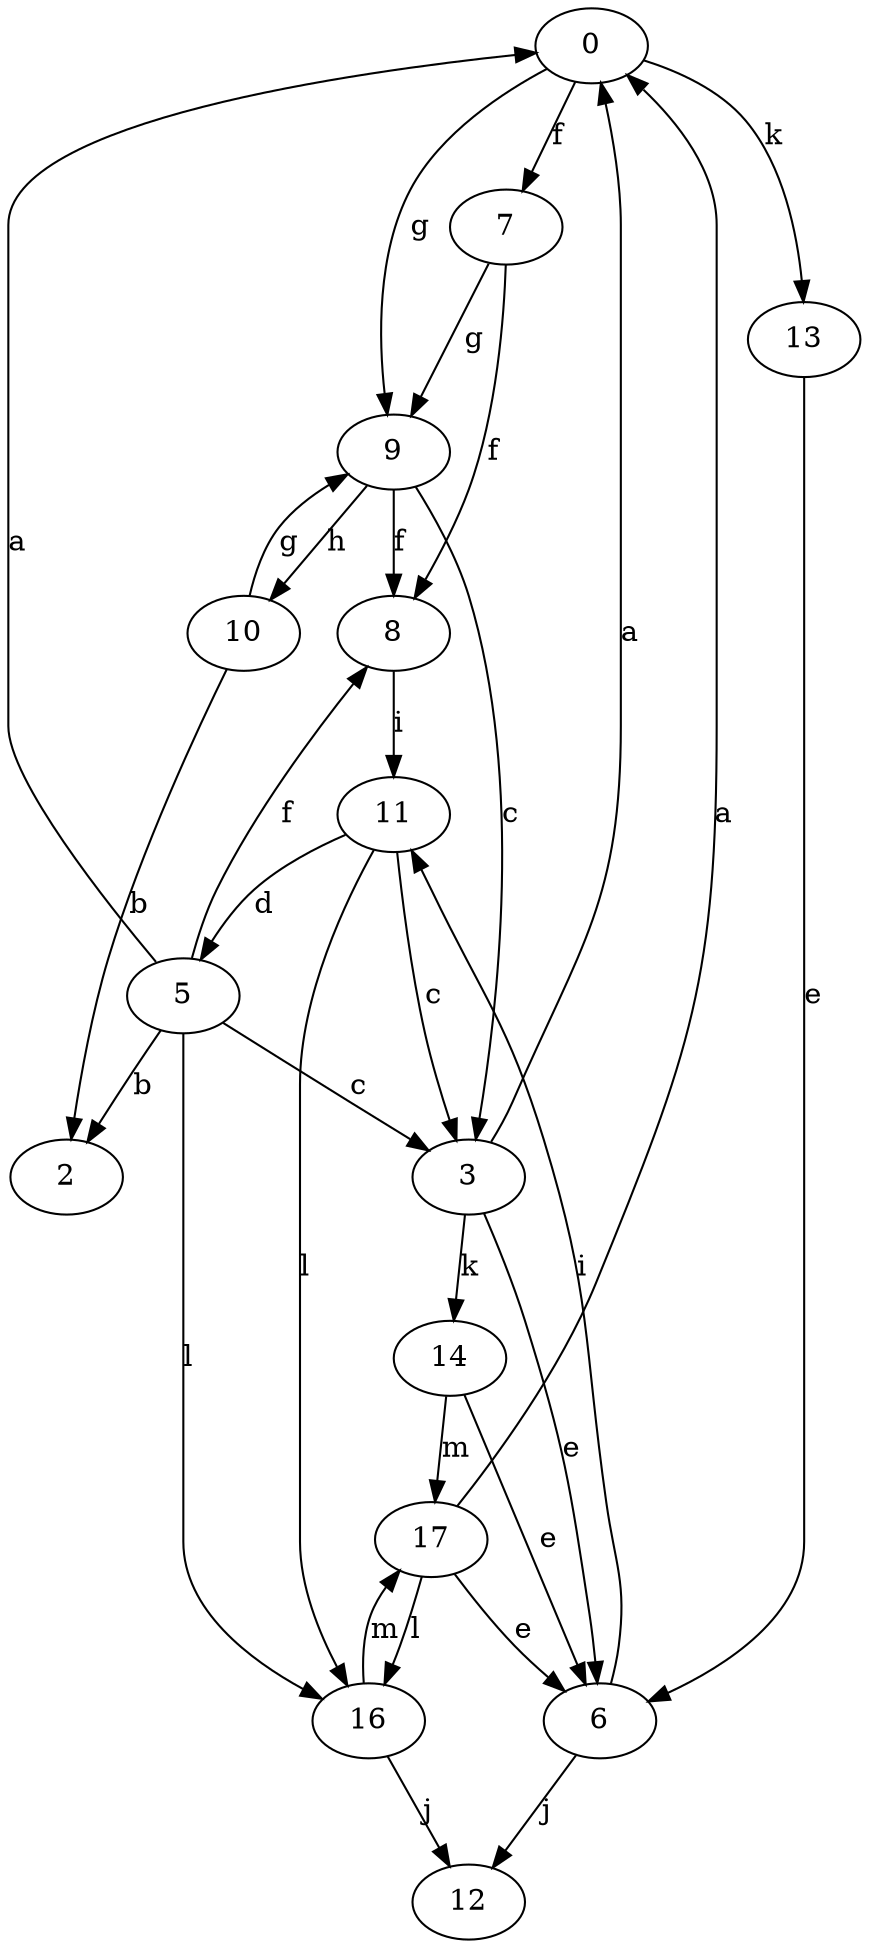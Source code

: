 strict digraph  {
0;
2;
3;
5;
6;
7;
8;
9;
10;
11;
12;
13;
14;
16;
17;
0 -> 7  [label=f];
0 -> 9  [label=g];
0 -> 13  [label=k];
3 -> 0  [label=a];
3 -> 6  [label=e];
3 -> 14  [label=k];
5 -> 0  [label=a];
5 -> 2  [label=b];
5 -> 3  [label=c];
5 -> 8  [label=f];
5 -> 16  [label=l];
6 -> 11  [label=i];
6 -> 12  [label=j];
7 -> 8  [label=f];
7 -> 9  [label=g];
8 -> 11  [label=i];
9 -> 3  [label=c];
9 -> 8  [label=f];
9 -> 10  [label=h];
10 -> 2  [label=b];
10 -> 9  [label=g];
11 -> 3  [label=c];
11 -> 5  [label=d];
11 -> 16  [label=l];
13 -> 6  [label=e];
14 -> 6  [label=e];
14 -> 17  [label=m];
16 -> 12  [label=j];
16 -> 17  [label=m];
17 -> 0  [label=a];
17 -> 6  [label=e];
17 -> 16  [label=l];
}
